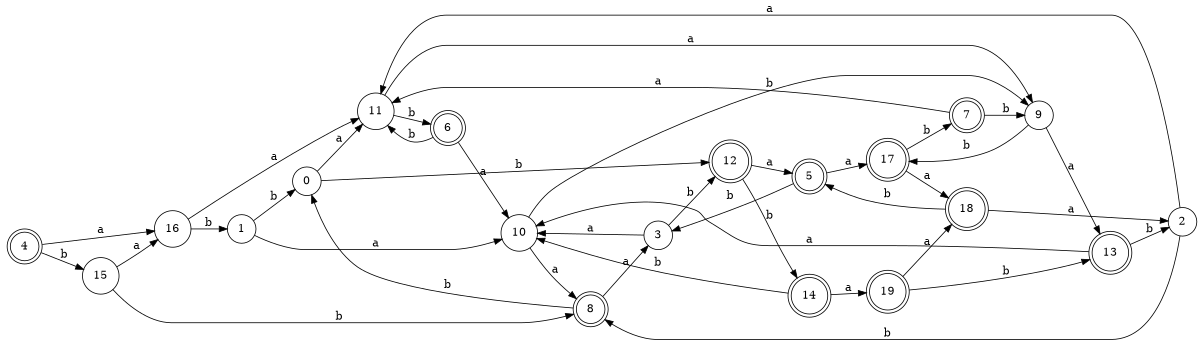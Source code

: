 digraph n16_10 {
__start0 [label="" shape="none"];

rankdir=LR;
size="8,5";

s0 [style="filled", color="black", fillcolor="white" shape="circle", label="0"];
s1 [style="filled", color="black", fillcolor="white" shape="circle", label="1"];
s2 [style="filled", color="black", fillcolor="white" shape="circle", label="2"];
s3 [style="filled", color="black", fillcolor="white" shape="circle", label="3"];
s4 [style="rounded,filled", color="black", fillcolor="white" shape="doublecircle", label="4"];
s5 [style="rounded,filled", color="black", fillcolor="white" shape="doublecircle", label="5"];
s6 [style="rounded,filled", color="black", fillcolor="white" shape="doublecircle", label="6"];
s7 [style="rounded,filled", color="black", fillcolor="white" shape="doublecircle", label="7"];
s8 [style="rounded,filled", color="black", fillcolor="white" shape="doublecircle", label="8"];
s9 [style="filled", color="black", fillcolor="white" shape="circle", label="9"];
s10 [style="filled", color="black", fillcolor="white" shape="circle", label="10"];
s11 [style="filled", color="black", fillcolor="white" shape="circle", label="11"];
s12 [style="rounded,filled", color="black", fillcolor="white" shape="doublecircle", label="12"];
s13 [style="rounded,filled", color="black", fillcolor="white" shape="doublecircle", label="13"];
s14 [style="rounded,filled", color="black", fillcolor="white" shape="doublecircle", label="14"];
s15 [style="filled", color="black", fillcolor="white" shape="circle", label="15"];
s16 [style="filled", color="black", fillcolor="white" shape="circle", label="16"];
s17 [style="rounded,filled", color="black", fillcolor="white" shape="doublecircle", label="17"];
s18 [style="rounded,filled", color="black", fillcolor="white" shape="doublecircle", label="18"];
s19 [style="rounded,filled", color="black", fillcolor="white" shape="doublecircle", label="19"];
s0 -> s11 [label="a"];
s0 -> s12 [label="b"];
s1 -> s10 [label="a"];
s1 -> s0 [label="b"];
s2 -> s11 [label="a"];
s2 -> s8 [label="b"];
s3 -> s10 [label="a"];
s3 -> s12 [label="b"];
s4 -> s16 [label="a"];
s4 -> s15 [label="b"];
s5 -> s17 [label="a"];
s5 -> s3 [label="b"];
s6 -> s10 [label="a"];
s6 -> s11 [label="b"];
s7 -> s11 [label="a"];
s7 -> s9 [label="b"];
s8 -> s3 [label="a"];
s8 -> s0 [label="b"];
s9 -> s13 [label="a"];
s9 -> s17 [label="b"];
s10 -> s8 [label="a"];
s10 -> s9 [label="b"];
s11 -> s9 [label="a"];
s11 -> s6 [label="b"];
s12 -> s5 [label="a"];
s12 -> s14 [label="b"];
s13 -> s10 [label="a"];
s13 -> s2 [label="b"];
s14 -> s19 [label="a"];
s14 -> s10 [label="b"];
s15 -> s16 [label="a"];
s15 -> s8 [label="b"];
s16 -> s11 [label="a"];
s16 -> s1 [label="b"];
s17 -> s18 [label="a"];
s17 -> s7 [label="b"];
s18 -> s2 [label="a"];
s18 -> s5 [label="b"];
s19 -> s18 [label="a"];
s19 -> s13 [label="b"];

}